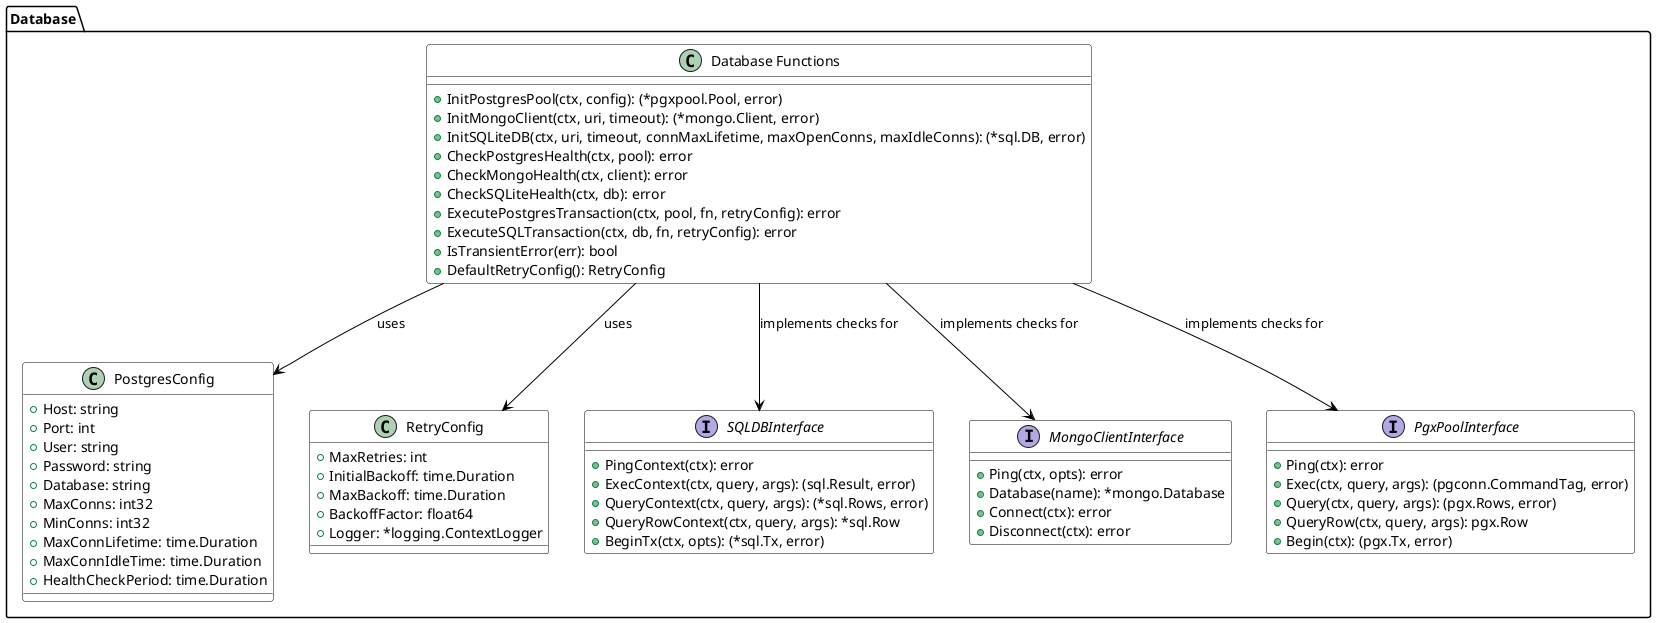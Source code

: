 @startuml Database Component

skinparam componentStyle uml2
skinparam class {
  BackgroundColor White
  BorderColor Black
  ArrowColor Black
}

package "Database" {
  class "PostgresConfig" as PostgresConfig {
    + Host: string
    + Port: int
    + User: string
    + Password: string
    + Database: string
    + MaxConns: int32
    + MinConns: int32
    + MaxConnLifetime: time.Duration
    + MaxConnIdleTime: time.Duration
    + HealthCheckPeriod: time.Duration
  }

  class "RetryConfig" as RetryConfig {
    + MaxRetries: int
    + InitialBackoff: time.Duration
    + MaxBackoff: time.Duration
    + BackoffFactor: float64
    + Logger: *logging.ContextLogger
  }

  interface "SQLDBInterface" as SQLDBInterface {
    + PingContext(ctx): error
    + ExecContext(ctx, query, args): (sql.Result, error)
    + QueryContext(ctx, query, args): (*sql.Rows, error)
    + QueryRowContext(ctx, query, args): *sql.Row
    + BeginTx(ctx, opts): (*sql.Tx, error)
  }

  interface "MongoClientInterface" as MongoClientInterface {
    + Ping(ctx, opts): error
    + Database(name): *mongo.Database
    + Connect(ctx): error
    + Disconnect(ctx): error
  }

  interface "PgxPoolInterface" as PgxPoolInterface {
    + Ping(ctx): error
    + Exec(ctx, query, args): (pgconn.CommandTag, error)
    + Query(ctx, query, args): (pgx.Rows, error)
    + QueryRow(ctx, query, args): pgx.Row
    + Begin(ctx): (pgx.Tx, error)
  }

  class "Database Functions" as DBFunctions {
    + InitPostgresPool(ctx, config): (*pgxpool.Pool, error)
    + InitMongoClient(ctx, uri, timeout): (*mongo.Client, error)
    + InitSQLiteDB(ctx, uri, timeout, connMaxLifetime, maxOpenConns, maxIdleConns): (*sql.DB, error)
    + CheckPostgresHealth(ctx, pool): error
    + CheckMongoHealth(ctx, client): error
    + CheckSQLiteHealth(ctx, db): error
    + ExecutePostgresTransaction(ctx, pool, fn, retryConfig): error
    + ExecuteSQLTransaction(ctx, db, fn, retryConfig): error
    + IsTransientError(err): bool
    + DefaultRetryConfig(): RetryConfig
  }
}

DBFunctions --> PostgresConfig: uses
DBFunctions --> RetryConfig: uses
DBFunctions --> SQLDBInterface: implements checks for
DBFunctions --> MongoClientInterface: implements checks for
DBFunctions --> PgxPoolInterface: implements checks for

@enduml